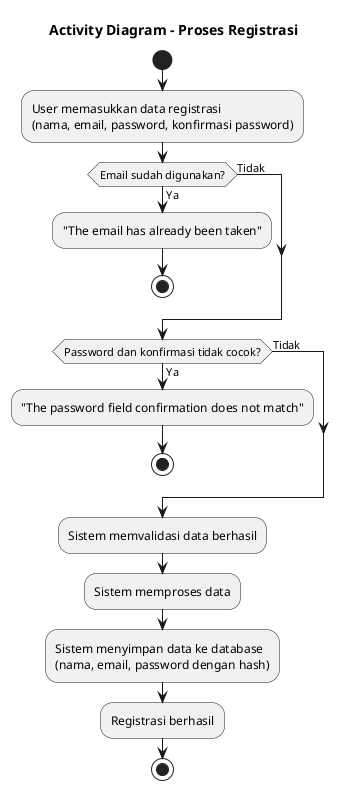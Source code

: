 @startuml
title Activity Diagram - Proses Registrasi
start

:User memasukkan data registrasi 
(nama, email, password, konfirmasi password);

if (Email sudah digunakan?) then (Ya)
    :"The email has already been taken";
    stop
else (Tidak)
endif

if (Password dan konfirmasi tidak cocok?) then (Ya)
    :"The password field confirmation does not match";
    stop
else (Tidak)
endif

:Sistem memvalidasi data berhasil;
:Sistem memproses data;

:Sistem menyimpan data ke database
(nama, email, password dengan hash);

:Registrasi berhasil;

stop
@enduml
